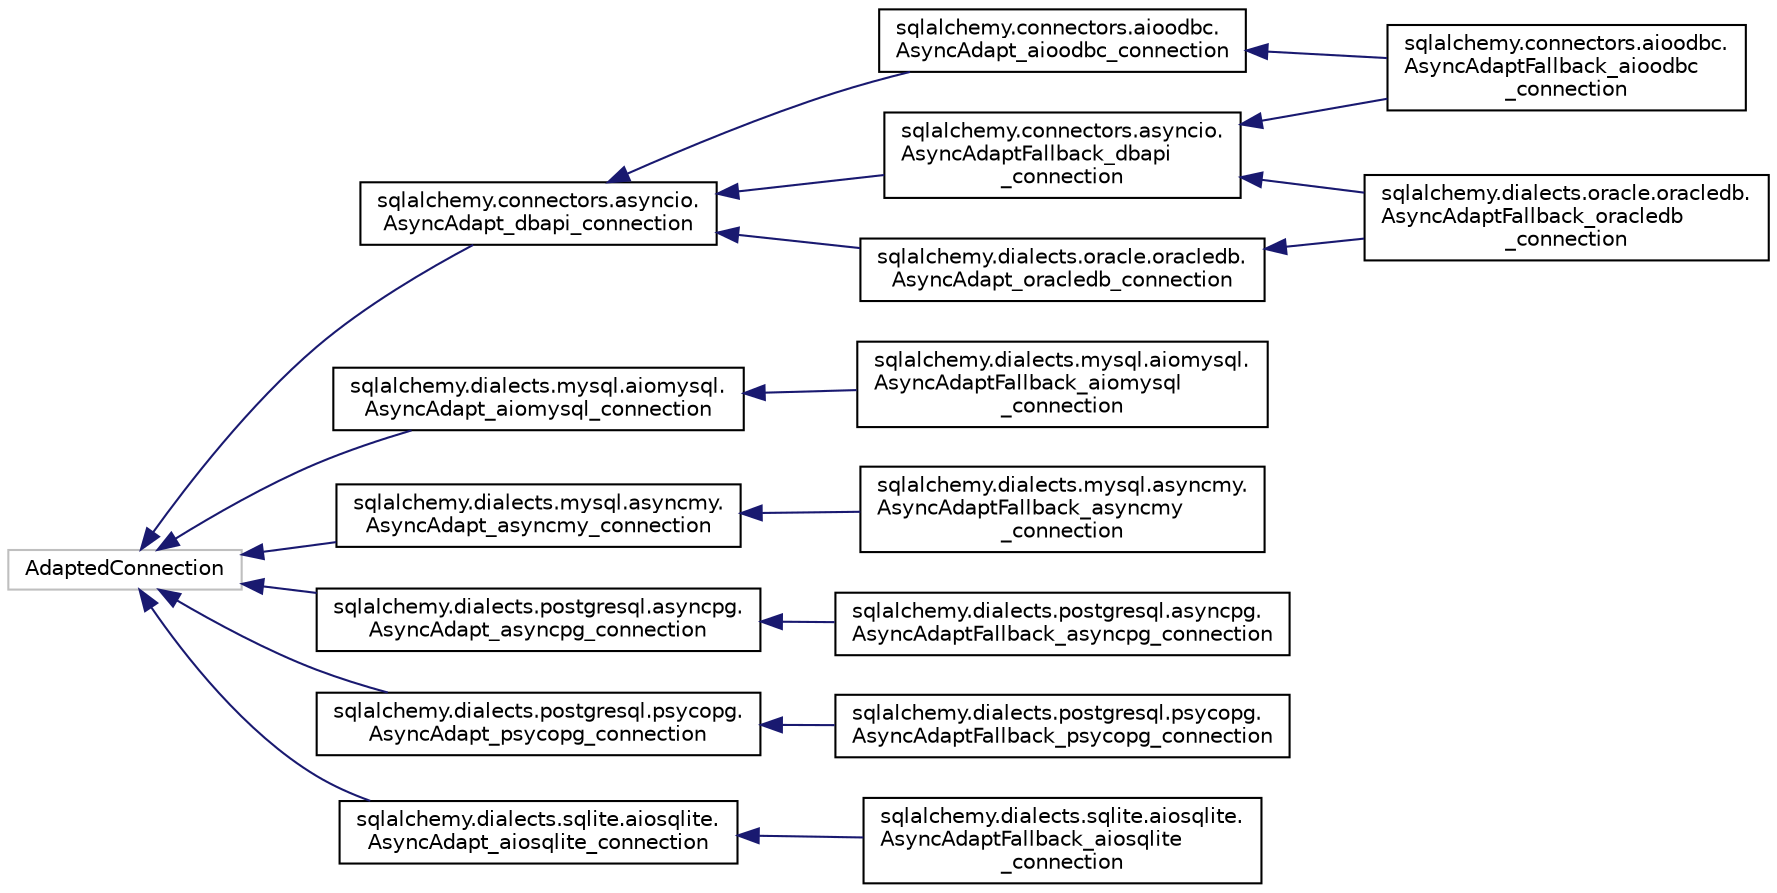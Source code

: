 digraph "Graphical Class Hierarchy"
{
 // LATEX_PDF_SIZE
  edge [fontname="Helvetica",fontsize="10",labelfontname="Helvetica",labelfontsize="10"];
  node [fontname="Helvetica",fontsize="10",shape=record];
  rankdir="LR";
  Node15445 [label="AdaptedConnection",height=0.2,width=0.4,color="grey75", fillcolor="white", style="filled",tooltip=" "];
  Node15445 -> Node0 [dir="back",color="midnightblue",fontsize="10",style="solid",fontname="Helvetica"];
  Node0 [label="sqlalchemy.connectors.asyncio.\lAsyncAdapt_dbapi_connection",height=0.2,width=0.4,color="black", fillcolor="white", style="filled",URL="$classsqlalchemy_1_1connectors_1_1asyncio_1_1AsyncAdapt__dbapi__connection.html",tooltip=" "];
  Node0 -> Node1 [dir="back",color="midnightblue",fontsize="10",style="solid",fontname="Helvetica"];
  Node1 [label="sqlalchemy.connectors.aioodbc.\lAsyncAdapt_aioodbc_connection",height=0.2,width=0.4,color="black", fillcolor="white", style="filled",URL="$classsqlalchemy_1_1connectors_1_1aioodbc_1_1AsyncAdapt__aioodbc__connection.html",tooltip=" "];
  Node1 -> Node2 [dir="back",color="midnightblue",fontsize="10",style="solid",fontname="Helvetica"];
  Node2 [label="sqlalchemy.connectors.aioodbc.\lAsyncAdaptFallback_aioodbc\l_connection",height=0.2,width=0.4,color="black", fillcolor="white", style="filled",URL="$classsqlalchemy_1_1connectors_1_1aioodbc_1_1AsyncAdaptFallback__aioodbc__connection.html",tooltip=" "];
  Node0 -> Node3 [dir="back",color="midnightblue",fontsize="10",style="solid",fontname="Helvetica"];
  Node3 [label="sqlalchemy.connectors.asyncio.\lAsyncAdaptFallback_dbapi\l_connection",height=0.2,width=0.4,color="black", fillcolor="white", style="filled",URL="$classsqlalchemy_1_1connectors_1_1asyncio_1_1AsyncAdaptFallback__dbapi__connection.html",tooltip=" "];
  Node3 -> Node2 [dir="back",color="midnightblue",fontsize="10",style="solid",fontname="Helvetica"];
  Node3 -> Node4 [dir="back",color="midnightblue",fontsize="10",style="solid",fontname="Helvetica"];
  Node4 [label="sqlalchemy.dialects.oracle.oracledb.\lAsyncAdaptFallback_oracledb\l_connection",height=0.2,width=0.4,color="black", fillcolor="white", style="filled",URL="$classsqlalchemy_1_1dialects_1_1oracle_1_1oracledb_1_1AsyncAdaptFallback__oracledb__connection.html",tooltip=" "];
  Node0 -> Node5 [dir="back",color="midnightblue",fontsize="10",style="solid",fontname="Helvetica"];
  Node5 [label="sqlalchemy.dialects.oracle.oracledb.\lAsyncAdapt_oracledb_connection",height=0.2,width=0.4,color="black", fillcolor="white", style="filled",URL="$classsqlalchemy_1_1dialects_1_1oracle_1_1oracledb_1_1AsyncAdapt__oracledb__connection.html",tooltip=" "];
  Node5 -> Node4 [dir="back",color="midnightblue",fontsize="10",style="solid",fontname="Helvetica"];
  Node15445 -> Node15452 [dir="back",color="midnightblue",fontsize="10",style="solid",fontname="Helvetica"];
  Node15452 [label="sqlalchemy.dialects.mysql.aiomysql.\lAsyncAdapt_aiomysql_connection",height=0.2,width=0.4,color="black", fillcolor="white", style="filled",URL="$classsqlalchemy_1_1dialects_1_1mysql_1_1aiomysql_1_1AsyncAdapt__aiomysql__connection.html",tooltip=" "];
  Node15452 -> Node15453 [dir="back",color="midnightblue",fontsize="10",style="solid",fontname="Helvetica"];
  Node15453 [label="sqlalchemy.dialects.mysql.aiomysql.\lAsyncAdaptFallback_aiomysql\l_connection",height=0.2,width=0.4,color="black", fillcolor="white", style="filled",URL="$classsqlalchemy_1_1dialects_1_1mysql_1_1aiomysql_1_1AsyncAdaptFallback__aiomysql__connection.html",tooltip=" "];
  Node15445 -> Node15454 [dir="back",color="midnightblue",fontsize="10",style="solid",fontname="Helvetica"];
  Node15454 [label="sqlalchemy.dialects.mysql.asyncmy.\lAsyncAdapt_asyncmy_connection",height=0.2,width=0.4,color="black", fillcolor="white", style="filled",URL="$classsqlalchemy_1_1dialects_1_1mysql_1_1asyncmy_1_1AsyncAdapt__asyncmy__connection.html",tooltip=" "];
  Node15454 -> Node15455 [dir="back",color="midnightblue",fontsize="10",style="solid",fontname="Helvetica"];
  Node15455 [label="sqlalchemy.dialects.mysql.asyncmy.\lAsyncAdaptFallback_asyncmy\l_connection",height=0.2,width=0.4,color="black", fillcolor="white", style="filled",URL="$classsqlalchemy_1_1dialects_1_1mysql_1_1asyncmy_1_1AsyncAdaptFallback__asyncmy__connection.html",tooltip=" "];
  Node15445 -> Node15456 [dir="back",color="midnightblue",fontsize="10",style="solid",fontname="Helvetica"];
  Node15456 [label="sqlalchemy.dialects.postgresql.asyncpg.\lAsyncAdapt_asyncpg_connection",height=0.2,width=0.4,color="black", fillcolor="white", style="filled",URL="$classsqlalchemy_1_1dialects_1_1postgresql_1_1asyncpg_1_1AsyncAdapt__asyncpg__connection.html",tooltip=" "];
  Node15456 -> Node15457 [dir="back",color="midnightblue",fontsize="10",style="solid",fontname="Helvetica"];
  Node15457 [label="sqlalchemy.dialects.postgresql.asyncpg.\lAsyncAdaptFallback_asyncpg_connection",height=0.2,width=0.4,color="black", fillcolor="white", style="filled",URL="$classsqlalchemy_1_1dialects_1_1postgresql_1_1asyncpg_1_1AsyncAdaptFallback__asyncpg__connection.html",tooltip=" "];
  Node15445 -> Node15458 [dir="back",color="midnightblue",fontsize="10",style="solid",fontname="Helvetica"];
  Node15458 [label="sqlalchemy.dialects.postgresql.psycopg.\lAsyncAdapt_psycopg_connection",height=0.2,width=0.4,color="black", fillcolor="white", style="filled",URL="$classsqlalchemy_1_1dialects_1_1postgresql_1_1psycopg_1_1AsyncAdapt__psycopg__connection.html",tooltip=" "];
  Node15458 -> Node15459 [dir="back",color="midnightblue",fontsize="10",style="solid",fontname="Helvetica"];
  Node15459 [label="sqlalchemy.dialects.postgresql.psycopg.\lAsyncAdaptFallback_psycopg_connection",height=0.2,width=0.4,color="black", fillcolor="white", style="filled",URL="$classsqlalchemy_1_1dialects_1_1postgresql_1_1psycopg_1_1AsyncAdaptFallback__psycopg__connection.html",tooltip=" "];
  Node15445 -> Node15460 [dir="back",color="midnightblue",fontsize="10",style="solid",fontname="Helvetica"];
  Node15460 [label="sqlalchemy.dialects.sqlite.aiosqlite.\lAsyncAdapt_aiosqlite_connection",height=0.2,width=0.4,color="black", fillcolor="white", style="filled",URL="$classsqlalchemy_1_1dialects_1_1sqlite_1_1aiosqlite_1_1AsyncAdapt__aiosqlite__connection.html",tooltip=" "];
  Node15460 -> Node15461 [dir="back",color="midnightblue",fontsize="10",style="solid",fontname="Helvetica"];
  Node15461 [label="sqlalchemy.dialects.sqlite.aiosqlite.\lAsyncAdaptFallback_aiosqlite\l_connection",height=0.2,width=0.4,color="black", fillcolor="white", style="filled",URL="$classsqlalchemy_1_1dialects_1_1sqlite_1_1aiosqlite_1_1AsyncAdaptFallback__aiosqlite__connection.html",tooltip=" "];
}
